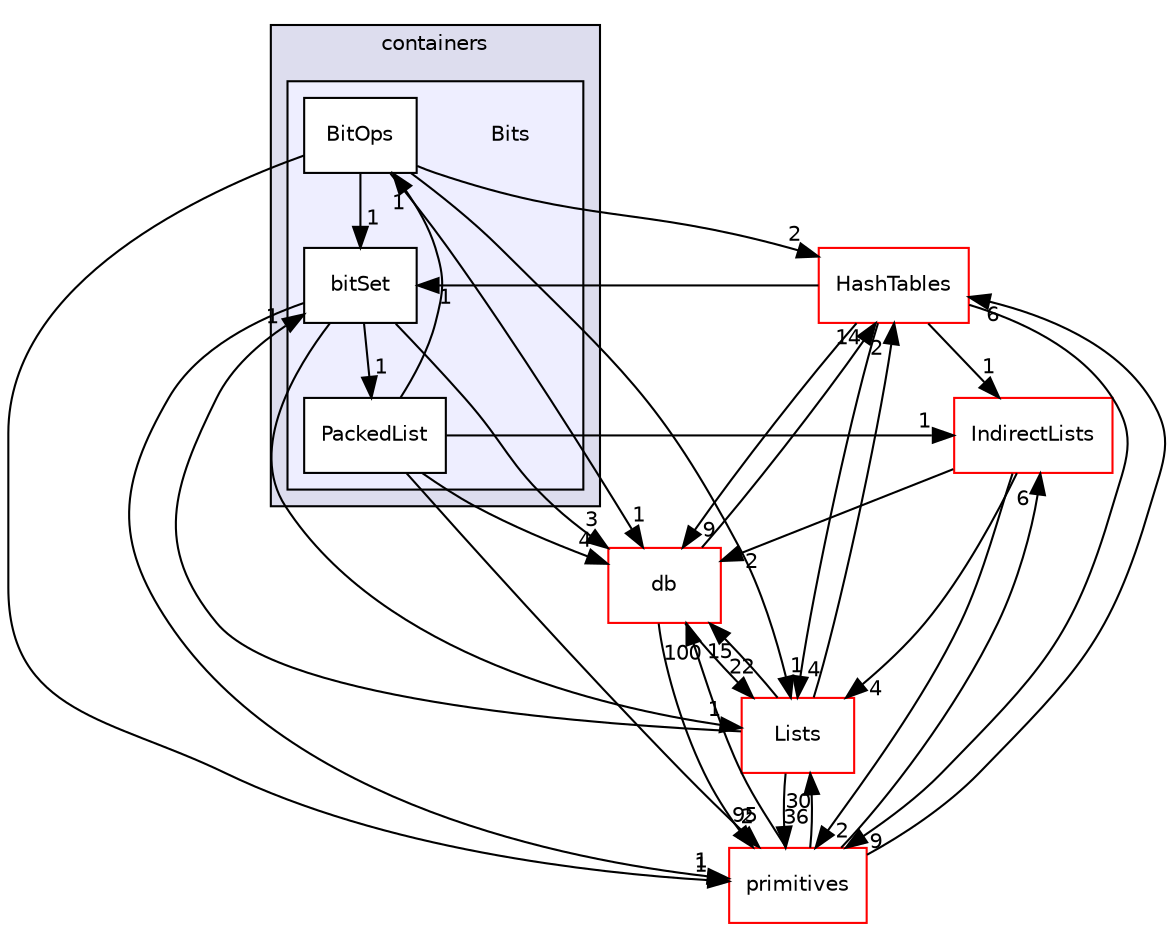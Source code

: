 digraph "src/OpenFOAM/containers/Bits" {
  bgcolor=transparent;
  compound=true
  node [ fontsize="10", fontname="Helvetica"];
  edge [ labelfontsize="10", labelfontname="Helvetica"];
  subgraph clusterdir_19d0872053bde092be81d7fe3f56cbf7 {
    graph [ bgcolor="#ddddee", pencolor="black", label="containers" fontname="Helvetica", fontsize="10", URL="dir_19d0872053bde092be81d7fe3f56cbf7.html"]
  subgraph clusterdir_d88157af7a891d11a6818b2689bd5e5e {
    graph [ bgcolor="#eeeeff", pencolor="black", label="" URL="dir_d88157af7a891d11a6818b2689bd5e5e.html"];
    dir_d88157af7a891d11a6818b2689bd5e5e [shape=plaintext label="Bits"];
    dir_2ff42185f76505a7c3842d939b765b4e [shape=box label="BitOps" color="black" fillcolor="white" style="filled" URL="dir_2ff42185f76505a7c3842d939b765b4e.html"];
    dir_c7205bfaaaeed0f3d525fdb200746242 [shape=box label="bitSet" color="black" fillcolor="white" style="filled" URL="dir_c7205bfaaaeed0f3d525fdb200746242.html"];
    dir_42692b92cf5ec61e3fc00f1c7f7eb3e1 [shape=box label="PackedList" color="black" fillcolor="white" style="filled" URL="dir_42692b92cf5ec61e3fc00f1c7f7eb3e1.html"];
  }
  }
  dir_46dbcbff8acc0ae94a21b2306d4033de [shape=box label="HashTables" color="red" URL="dir_46dbcbff8acc0ae94a21b2306d4033de.html"];
  dir_f1bdd3e1864452c4a43cb0467c28790d [shape=box label="IndirectLists" color="red" URL="dir_f1bdd3e1864452c4a43cb0467c28790d.html"];
  dir_63c634f7a7cfd679ac26c67fb30fc32f [shape=box label="db" color="red" URL="dir_63c634f7a7cfd679ac26c67fb30fc32f.html"];
  dir_3e50f45338116b169052b428016851aa [shape=box label="primitives" color="red" URL="dir_3e50f45338116b169052b428016851aa.html"];
  dir_f87fe3b02e96c330e8a853ff310f1666 [shape=box label="Lists" color="red" URL="dir_f87fe3b02e96c330e8a853ff310f1666.html"];
  dir_46dbcbff8acc0ae94a21b2306d4033de->dir_f1bdd3e1864452c4a43cb0467c28790d [headlabel="1", labeldistance=1.5 headhref="dir_002172_002181.html"];
  dir_46dbcbff8acc0ae94a21b2306d4033de->dir_63c634f7a7cfd679ac26c67fb30fc32f [headlabel="9", labeldistance=1.5 headhref="dir_002172_002218.html"];
  dir_46dbcbff8acc0ae94a21b2306d4033de->dir_3e50f45338116b169052b428016851aa [headlabel="9", labeldistance=1.5 headhref="dir_002172_002628.html"];
  dir_46dbcbff8acc0ae94a21b2306d4033de->dir_f87fe3b02e96c330e8a853ff310f1666 [headlabel="4", labeldistance=1.5 headhref="dir_002172_002198.html"];
  dir_46dbcbff8acc0ae94a21b2306d4033de->dir_c7205bfaaaeed0f3d525fdb200746242 [headlabel="1", labeldistance=1.5 headhref="dir_002172_002159.html"];
  dir_42692b92cf5ec61e3fc00f1c7f7eb3e1->dir_2ff42185f76505a7c3842d939b765b4e [headlabel="1", labeldistance=1.5 headhref="dir_002160_002158.html"];
  dir_42692b92cf5ec61e3fc00f1c7f7eb3e1->dir_f1bdd3e1864452c4a43cb0467c28790d [headlabel="1", labeldistance=1.5 headhref="dir_002160_002181.html"];
  dir_42692b92cf5ec61e3fc00f1c7f7eb3e1->dir_63c634f7a7cfd679ac26c67fb30fc32f [headlabel="4", labeldistance=1.5 headhref="dir_002160_002218.html"];
  dir_42692b92cf5ec61e3fc00f1c7f7eb3e1->dir_3e50f45338116b169052b428016851aa [headlabel="2", labeldistance=1.5 headhref="dir_002160_002628.html"];
  dir_2ff42185f76505a7c3842d939b765b4e->dir_46dbcbff8acc0ae94a21b2306d4033de [headlabel="2", labeldistance=1.5 headhref="dir_002158_002172.html"];
  dir_2ff42185f76505a7c3842d939b765b4e->dir_63c634f7a7cfd679ac26c67fb30fc32f [headlabel="1", labeldistance=1.5 headhref="dir_002158_002218.html"];
  dir_2ff42185f76505a7c3842d939b765b4e->dir_3e50f45338116b169052b428016851aa [headlabel="1", labeldistance=1.5 headhref="dir_002158_002628.html"];
  dir_2ff42185f76505a7c3842d939b765b4e->dir_f87fe3b02e96c330e8a853ff310f1666 [headlabel="1", labeldistance=1.5 headhref="dir_002158_002198.html"];
  dir_2ff42185f76505a7c3842d939b765b4e->dir_c7205bfaaaeed0f3d525fdb200746242 [headlabel="1", labeldistance=1.5 headhref="dir_002158_002159.html"];
  dir_f1bdd3e1864452c4a43cb0467c28790d->dir_63c634f7a7cfd679ac26c67fb30fc32f [headlabel="2", labeldistance=1.5 headhref="dir_002181_002218.html"];
  dir_f1bdd3e1864452c4a43cb0467c28790d->dir_3e50f45338116b169052b428016851aa [headlabel="2", labeldistance=1.5 headhref="dir_002181_002628.html"];
  dir_f1bdd3e1864452c4a43cb0467c28790d->dir_f87fe3b02e96c330e8a853ff310f1666 [headlabel="4", labeldistance=1.5 headhref="dir_002181_002198.html"];
  dir_63c634f7a7cfd679ac26c67fb30fc32f->dir_46dbcbff8acc0ae94a21b2306d4033de [headlabel="14", labeldistance=1.5 headhref="dir_002218_002172.html"];
  dir_63c634f7a7cfd679ac26c67fb30fc32f->dir_3e50f45338116b169052b428016851aa [headlabel="95", labeldistance=1.5 headhref="dir_002218_002628.html"];
  dir_63c634f7a7cfd679ac26c67fb30fc32f->dir_f87fe3b02e96c330e8a853ff310f1666 [headlabel="22", labeldistance=1.5 headhref="dir_002218_002198.html"];
  dir_3e50f45338116b169052b428016851aa->dir_46dbcbff8acc0ae94a21b2306d4033de [headlabel="6", labeldistance=1.5 headhref="dir_002628_002172.html"];
  dir_3e50f45338116b169052b428016851aa->dir_f1bdd3e1864452c4a43cb0467c28790d [headlabel="6", labeldistance=1.5 headhref="dir_002628_002181.html"];
  dir_3e50f45338116b169052b428016851aa->dir_63c634f7a7cfd679ac26c67fb30fc32f [headlabel="100", labeldistance=1.5 headhref="dir_002628_002218.html"];
  dir_3e50f45338116b169052b428016851aa->dir_f87fe3b02e96c330e8a853ff310f1666 [headlabel="30", labeldistance=1.5 headhref="dir_002628_002198.html"];
  dir_f87fe3b02e96c330e8a853ff310f1666->dir_46dbcbff8acc0ae94a21b2306d4033de [headlabel="2", labeldistance=1.5 headhref="dir_002198_002172.html"];
  dir_f87fe3b02e96c330e8a853ff310f1666->dir_63c634f7a7cfd679ac26c67fb30fc32f [headlabel="15", labeldistance=1.5 headhref="dir_002198_002218.html"];
  dir_f87fe3b02e96c330e8a853ff310f1666->dir_3e50f45338116b169052b428016851aa [headlabel="36", labeldistance=1.5 headhref="dir_002198_002628.html"];
  dir_f87fe3b02e96c330e8a853ff310f1666->dir_c7205bfaaaeed0f3d525fdb200746242 [headlabel="1", labeldistance=1.5 headhref="dir_002198_002159.html"];
  dir_c7205bfaaaeed0f3d525fdb200746242->dir_42692b92cf5ec61e3fc00f1c7f7eb3e1 [headlabel="1", labeldistance=1.5 headhref="dir_002159_002160.html"];
  dir_c7205bfaaaeed0f3d525fdb200746242->dir_63c634f7a7cfd679ac26c67fb30fc32f [headlabel="3", labeldistance=1.5 headhref="dir_002159_002218.html"];
  dir_c7205bfaaaeed0f3d525fdb200746242->dir_3e50f45338116b169052b428016851aa [headlabel="1", labeldistance=1.5 headhref="dir_002159_002628.html"];
  dir_c7205bfaaaeed0f3d525fdb200746242->dir_f87fe3b02e96c330e8a853ff310f1666 [headlabel="1", labeldistance=1.5 headhref="dir_002159_002198.html"];
}
